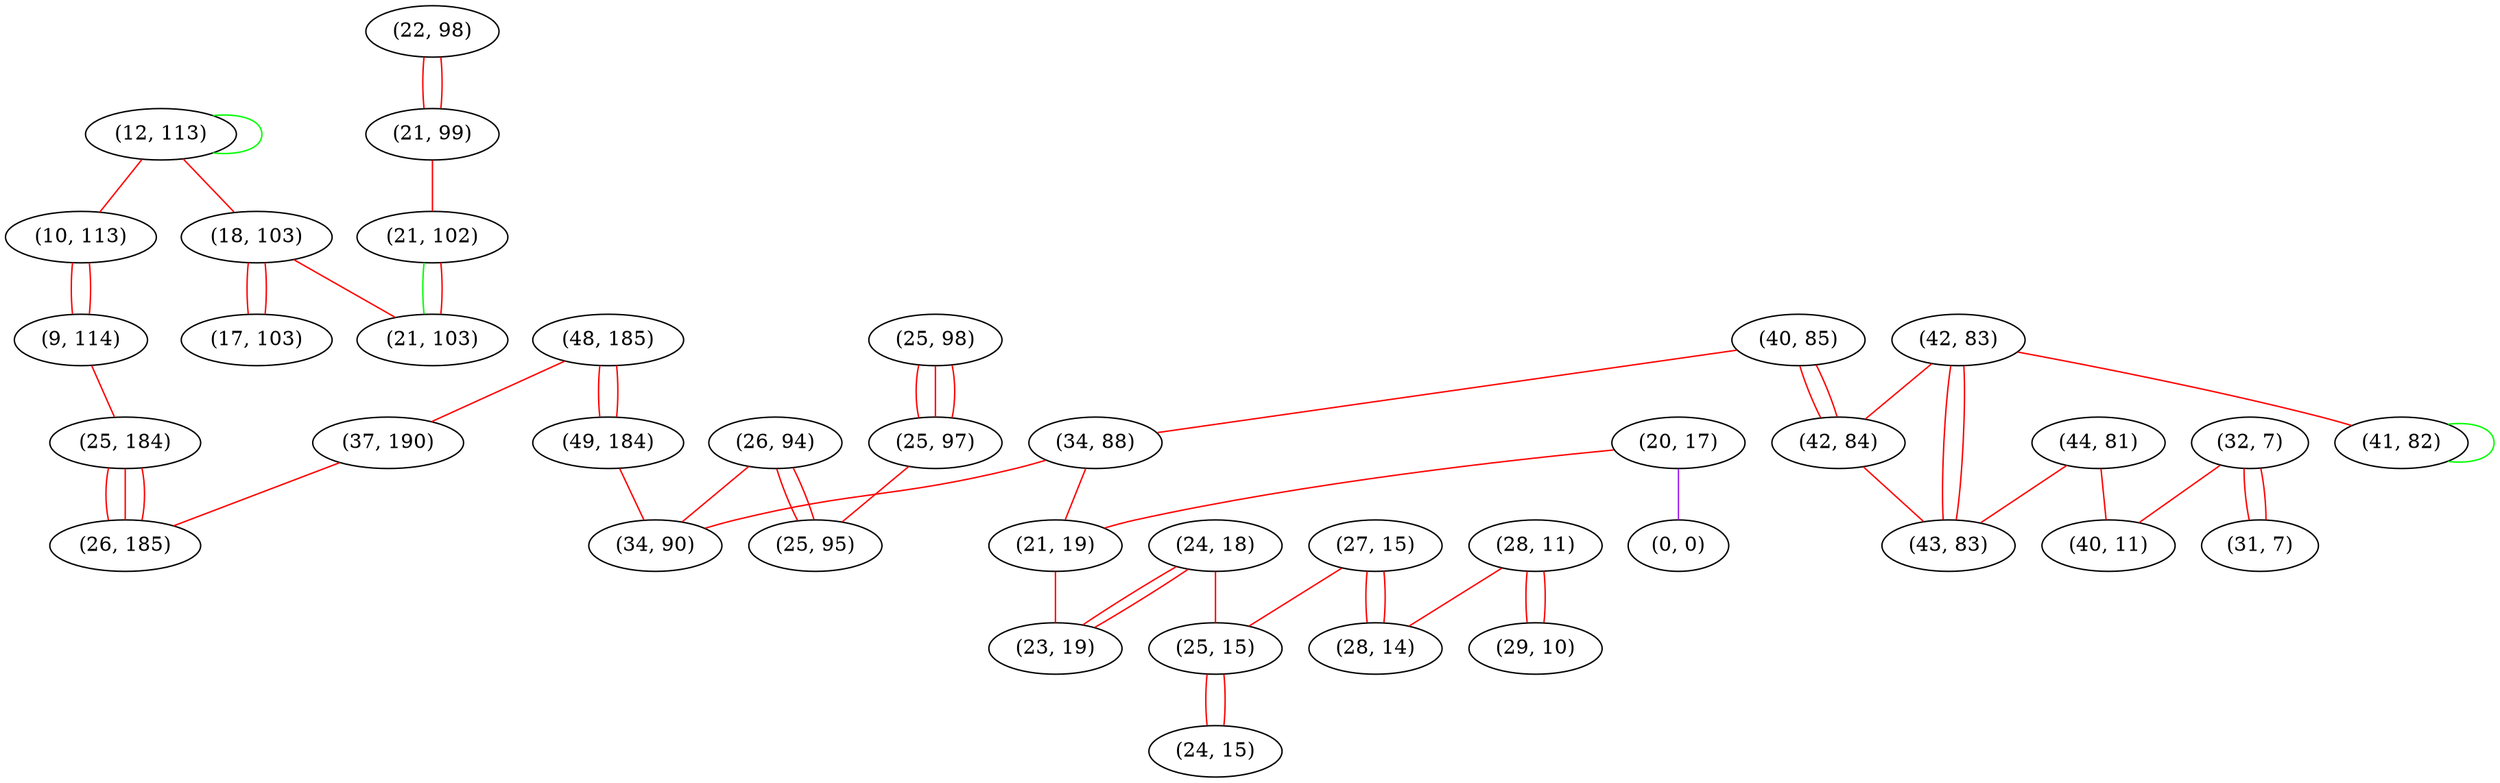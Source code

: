 graph "" {
"(12, 113)";
"(22, 98)";
"(40, 85)";
"(18, 103)";
"(26, 94)";
"(44, 81)";
"(25, 98)";
"(20, 17)";
"(24, 18)";
"(17, 103)";
"(42, 83)";
"(10, 113)";
"(32, 7)";
"(25, 97)";
"(27, 15)";
"(34, 88)";
"(21, 19)";
"(9, 114)";
"(25, 95)";
"(25, 184)";
"(25, 15)";
"(24, 15)";
"(21, 99)";
"(48, 185)";
"(42, 84)";
"(21, 102)";
"(21, 103)";
"(37, 190)";
"(23, 19)";
"(31, 7)";
"(28, 11)";
"(0, 0)";
"(28, 14)";
"(29, 10)";
"(49, 184)";
"(41, 82)";
"(40, 11)";
"(43, 83)";
"(26, 185)";
"(34, 90)";
"(12, 113)" -- "(18, 103)"  [color=red, key=0, weight=1];
"(12, 113)" -- "(12, 113)"  [color=green, key=0, weight=2];
"(12, 113)" -- "(10, 113)"  [color=red, key=0, weight=1];
"(22, 98)" -- "(21, 99)"  [color=red, key=0, weight=1];
"(22, 98)" -- "(21, 99)"  [color=red, key=1, weight=1];
"(40, 85)" -- "(34, 88)"  [color=red, key=0, weight=1];
"(40, 85)" -- "(42, 84)"  [color=red, key=0, weight=1];
"(40, 85)" -- "(42, 84)"  [color=red, key=1, weight=1];
"(18, 103)" -- "(21, 103)"  [color=red, key=0, weight=1];
"(18, 103)" -- "(17, 103)"  [color=red, key=0, weight=1];
"(18, 103)" -- "(17, 103)"  [color=red, key=1, weight=1];
"(26, 94)" -- "(25, 95)"  [color=red, key=0, weight=1];
"(26, 94)" -- "(25, 95)"  [color=red, key=1, weight=1];
"(26, 94)" -- "(34, 90)"  [color=red, key=0, weight=1];
"(44, 81)" -- "(40, 11)"  [color=red, key=0, weight=1];
"(44, 81)" -- "(43, 83)"  [color=red, key=0, weight=1];
"(25, 98)" -- "(25, 97)"  [color=red, key=0, weight=1];
"(25, 98)" -- "(25, 97)"  [color=red, key=1, weight=1];
"(25, 98)" -- "(25, 97)"  [color=red, key=2, weight=1];
"(20, 17)" -- "(0, 0)"  [color=purple, key=0, weight=4];
"(20, 17)" -- "(21, 19)"  [color=red, key=0, weight=1];
"(24, 18)" -- "(23, 19)"  [color=red, key=0, weight=1];
"(24, 18)" -- "(23, 19)"  [color=red, key=1, weight=1];
"(24, 18)" -- "(25, 15)"  [color=red, key=0, weight=1];
"(42, 83)" -- "(41, 82)"  [color=red, key=0, weight=1];
"(42, 83)" -- "(42, 84)"  [color=red, key=0, weight=1];
"(42, 83)" -- "(43, 83)"  [color=red, key=0, weight=1];
"(42, 83)" -- "(43, 83)"  [color=red, key=1, weight=1];
"(10, 113)" -- "(9, 114)"  [color=red, key=0, weight=1];
"(10, 113)" -- "(9, 114)"  [color=red, key=1, weight=1];
"(32, 7)" -- "(40, 11)"  [color=red, key=0, weight=1];
"(32, 7)" -- "(31, 7)"  [color=red, key=0, weight=1];
"(32, 7)" -- "(31, 7)"  [color=red, key=1, weight=1];
"(25, 97)" -- "(25, 95)"  [color=red, key=0, weight=1];
"(27, 15)" -- "(28, 14)"  [color=red, key=0, weight=1];
"(27, 15)" -- "(28, 14)"  [color=red, key=1, weight=1];
"(27, 15)" -- "(25, 15)"  [color=red, key=0, weight=1];
"(34, 88)" -- "(34, 90)"  [color=red, key=0, weight=1];
"(34, 88)" -- "(21, 19)"  [color=red, key=0, weight=1];
"(21, 19)" -- "(23, 19)"  [color=red, key=0, weight=1];
"(9, 114)" -- "(25, 184)"  [color=red, key=0, weight=1];
"(25, 184)" -- "(26, 185)"  [color=red, key=0, weight=1];
"(25, 184)" -- "(26, 185)"  [color=red, key=1, weight=1];
"(25, 184)" -- "(26, 185)"  [color=red, key=2, weight=1];
"(25, 15)" -- "(24, 15)"  [color=red, key=0, weight=1];
"(25, 15)" -- "(24, 15)"  [color=red, key=1, weight=1];
"(21, 99)" -- "(21, 102)"  [color=red, key=0, weight=1];
"(48, 185)" -- "(37, 190)"  [color=red, key=0, weight=1];
"(48, 185)" -- "(49, 184)"  [color=red, key=0, weight=1];
"(48, 185)" -- "(49, 184)"  [color=red, key=1, weight=1];
"(42, 84)" -- "(43, 83)"  [color=red, key=0, weight=1];
"(21, 102)" -- "(21, 103)"  [color=green, key=0, weight=2];
"(21, 102)" -- "(21, 103)"  [color=red, key=1, weight=1];
"(37, 190)" -- "(26, 185)"  [color=red, key=0, weight=1];
"(28, 11)" -- "(29, 10)"  [color=red, key=0, weight=1];
"(28, 11)" -- "(29, 10)"  [color=red, key=1, weight=1];
"(28, 11)" -- "(28, 14)"  [color=red, key=0, weight=1];
"(49, 184)" -- "(34, 90)"  [color=red, key=0, weight=1];
"(41, 82)" -- "(41, 82)"  [color=green, key=0, weight=2];
}
